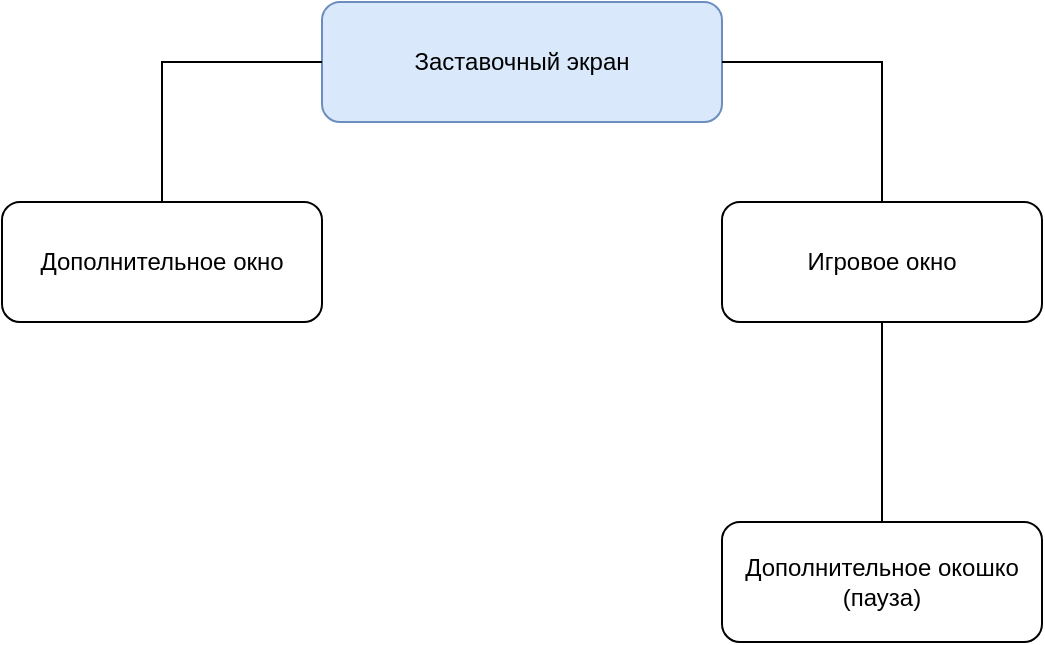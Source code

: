<mxfile version="22.1.8" type="device">
  <diagram name="Страница — 1" id="JtmX9zbaTFimsasZ-Xf4">
    <mxGraphModel dx="993" dy="586" grid="1" gridSize="10" guides="1" tooltips="1" connect="1" arrows="1" fold="1" page="1" pageScale="1" pageWidth="827" pageHeight="1169" math="0" shadow="0">
      <root>
        <mxCell id="0" />
        <mxCell id="1" parent="0" />
        <mxCell id="phHmt3kM-QCntrN6PEFE-1" value="Заставочный экран" style="rounded=1;whiteSpace=wrap;html=1;fillColor=#dae8fc;strokeColor=#6c8ebf;" vertex="1" parent="1">
          <mxGeometry x="320" y="60" width="200" height="60" as="geometry" />
        </mxCell>
        <mxCell id="phHmt3kM-QCntrN6PEFE-2" value="Дополнительное окно" style="rounded=1;whiteSpace=wrap;html=1;" vertex="1" parent="1">
          <mxGeometry x="160" y="160" width="160" height="60" as="geometry" />
        </mxCell>
        <mxCell id="phHmt3kM-QCntrN6PEFE-4" value="Игровое окно" style="rounded=1;whiteSpace=wrap;html=1;" vertex="1" parent="1">
          <mxGeometry x="520" y="160" width="160" height="60" as="geometry" />
        </mxCell>
        <mxCell id="phHmt3kM-QCntrN6PEFE-13" value="Дополнительное окошко&lt;br&gt;(пауза)" style="rounded=1;whiteSpace=wrap;html=1;" vertex="1" parent="1">
          <mxGeometry x="520" y="320" width="160" height="60" as="geometry" />
        </mxCell>
        <mxCell id="phHmt3kM-QCntrN6PEFE-17" value="" style="endArrow=none;html=1;rounded=0;edgeStyle=orthogonalEdgeStyle;exitX=0.5;exitY=0;exitDx=0;exitDy=0;entryX=0;entryY=0.5;entryDx=0;entryDy=0;" edge="1" parent="1" source="phHmt3kM-QCntrN6PEFE-2" target="phHmt3kM-QCntrN6PEFE-1">
          <mxGeometry width="50" height="50" relative="1" as="geometry">
            <mxPoint x="330" y="250" as="sourcePoint" />
            <mxPoint x="380" y="200" as="targetPoint" />
          </mxGeometry>
        </mxCell>
        <mxCell id="phHmt3kM-QCntrN6PEFE-18" value="" style="endArrow=none;html=1;rounded=0;edgeStyle=orthogonalEdgeStyle;entryX=1;entryY=0.5;entryDx=0;entryDy=0;exitX=0.5;exitY=0;exitDx=0;exitDy=0;" edge="1" parent="1" source="phHmt3kM-QCntrN6PEFE-4" target="phHmt3kM-QCntrN6PEFE-1">
          <mxGeometry width="50" height="50" relative="1" as="geometry">
            <mxPoint x="330" y="250" as="sourcePoint" />
            <mxPoint x="380" y="200" as="targetPoint" />
          </mxGeometry>
        </mxCell>
        <mxCell id="phHmt3kM-QCntrN6PEFE-19" value="" style="endArrow=none;html=1;rounded=0;edgeStyle=orthogonalEdgeStyle;entryX=0.5;entryY=1;entryDx=0;entryDy=0;exitX=0.5;exitY=0;exitDx=0;exitDy=0;" edge="1" parent="1" source="phHmt3kM-QCntrN6PEFE-13" target="phHmt3kM-QCntrN6PEFE-4">
          <mxGeometry width="50" height="50" relative="1" as="geometry">
            <mxPoint x="240" y="340" as="sourcePoint" />
            <mxPoint x="290" y="290" as="targetPoint" />
          </mxGeometry>
        </mxCell>
      </root>
    </mxGraphModel>
  </diagram>
</mxfile>
